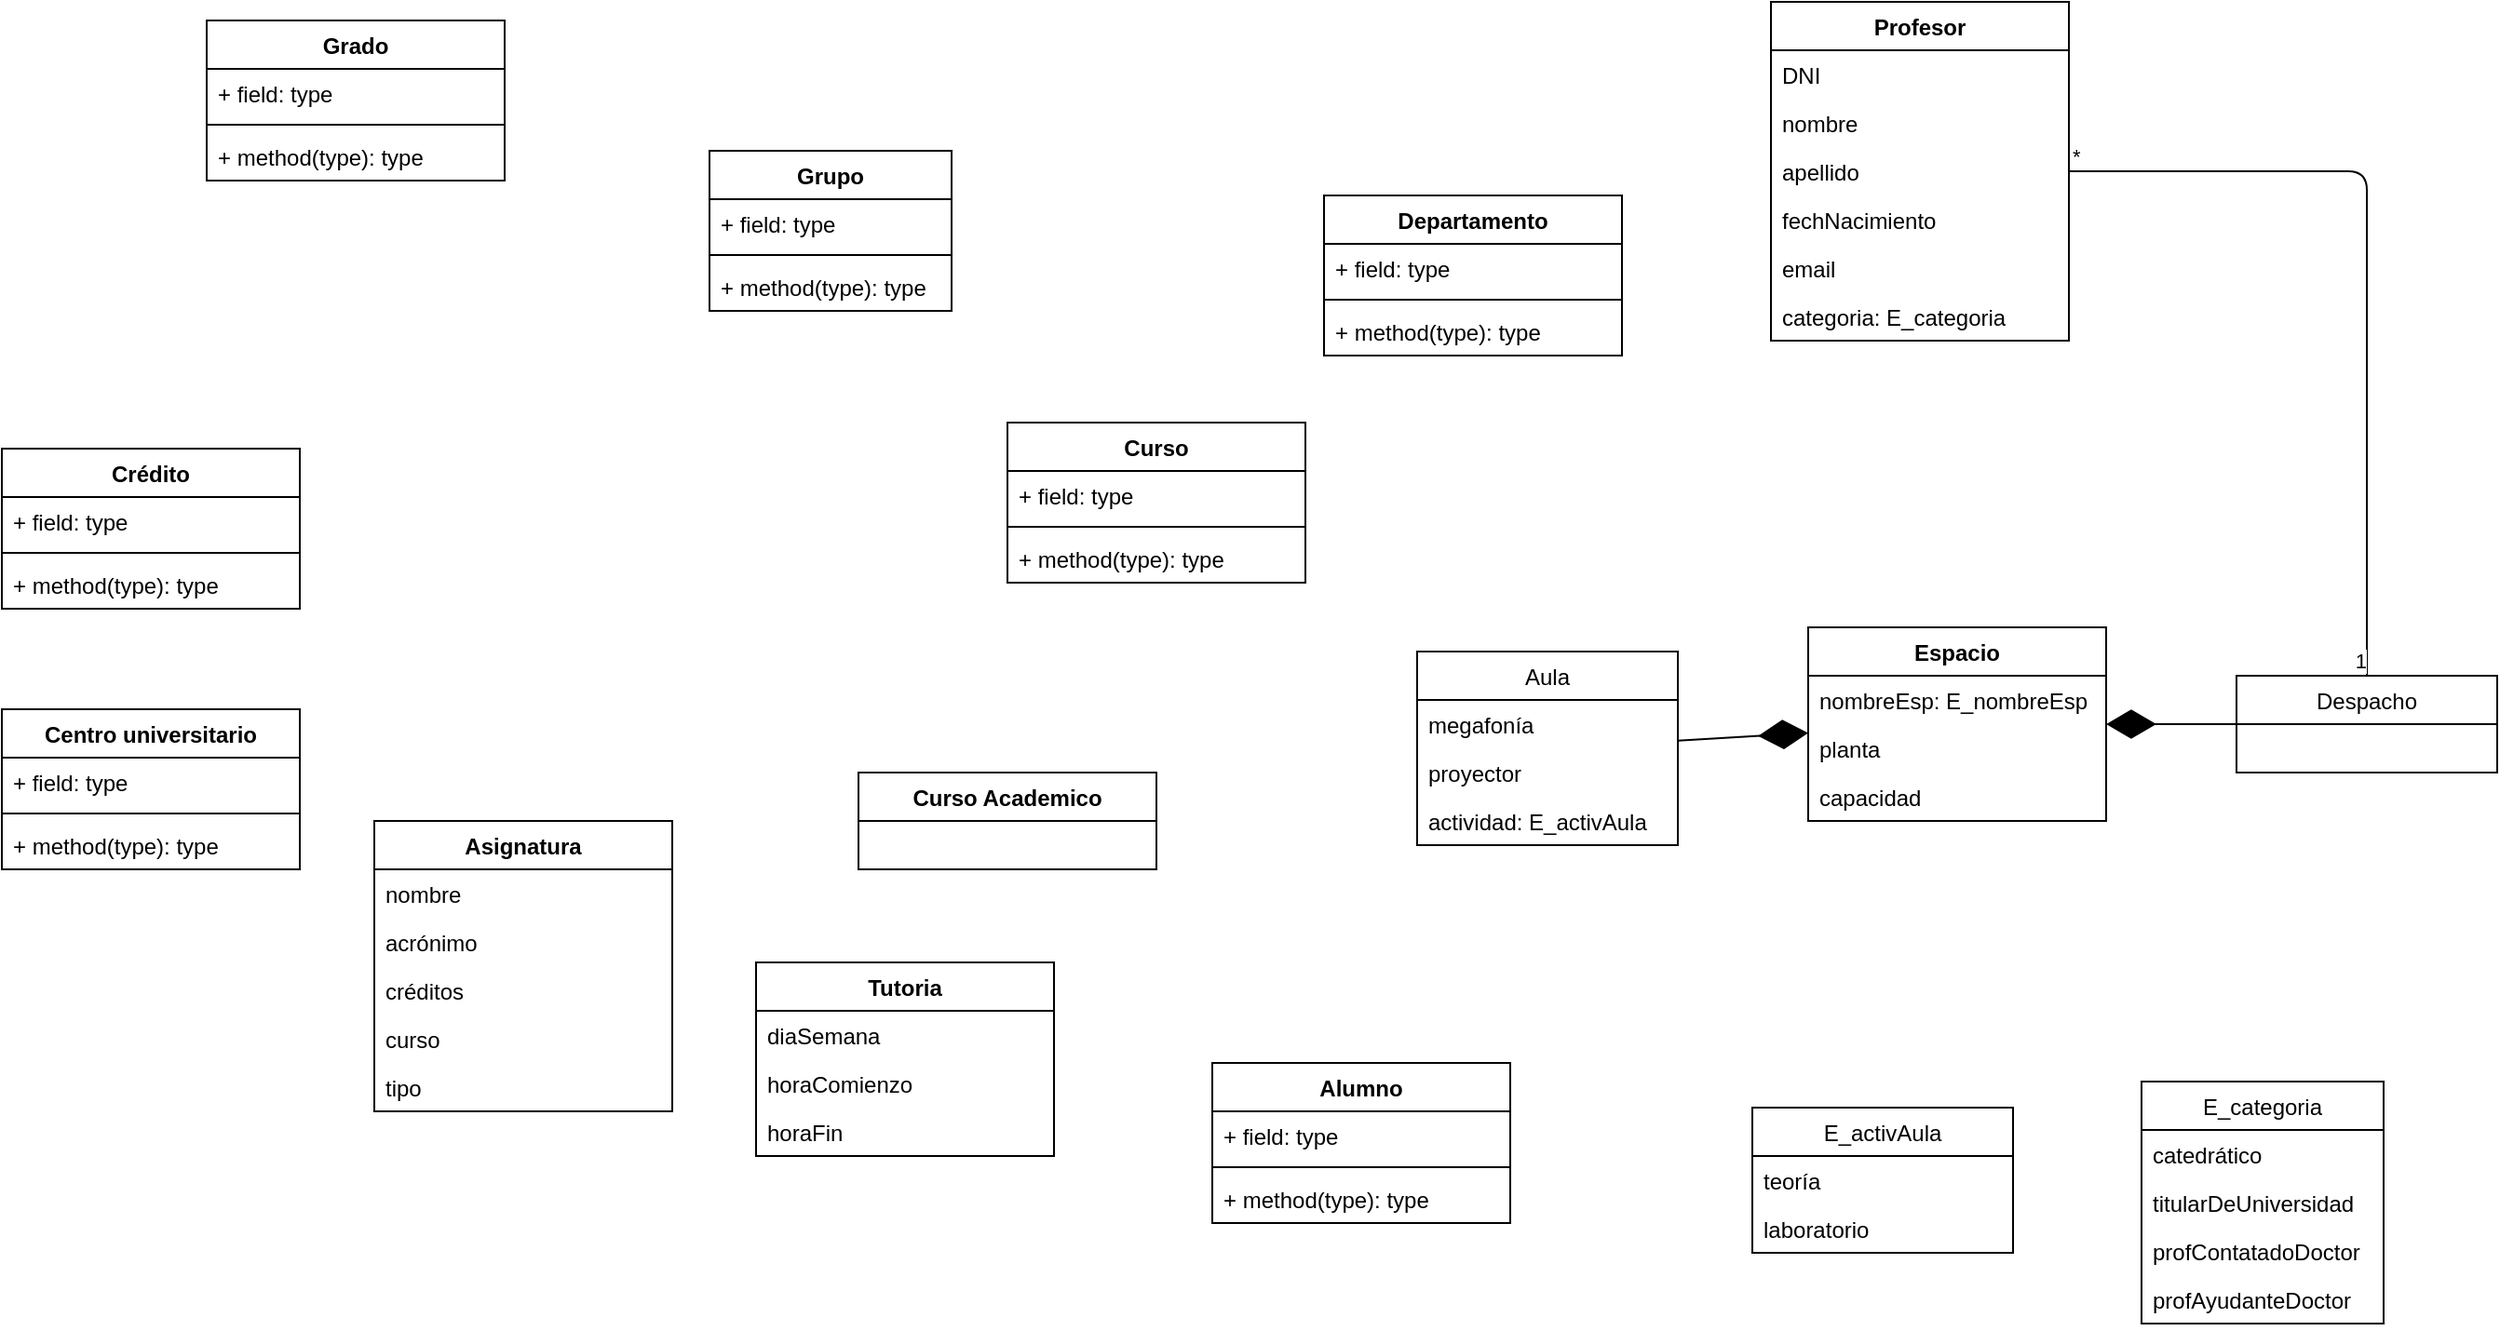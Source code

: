 <mxfile version="13.8.8" type="github">
  <diagram name="Page-1" id="e7e014a7-5840-1c2e-5031-d8a46d1fe8dd">
    <mxGraphModel dx="411" dy="721" grid="1" gridSize="10" guides="1" tooltips="1" connect="1" arrows="1" fold="1" page="1" pageScale="1" pageWidth="1169" pageHeight="826" background="#ffffff" math="0" shadow="0">
      <root>
        <mxCell id="0" />
        <mxCell id="1" parent="0" />
        <mxCell id="M6ggTWckeQVyD1pX4SUF-41" value="Alumno" style="swimlane;fontStyle=1;align=center;verticalAlign=top;childLayout=stackLayout;horizontal=1;startSize=26;horizontalStack=0;resizeParent=1;resizeParentMax=0;resizeLast=0;collapsible=1;marginBottom=0;" vertex="1" parent="1">
          <mxGeometry x="670" y="600" width="160" height="86" as="geometry" />
        </mxCell>
        <mxCell id="M6ggTWckeQVyD1pX4SUF-42" value="+ field: type" style="text;strokeColor=none;fillColor=none;align=left;verticalAlign=top;spacingLeft=4;spacingRight=4;overflow=hidden;rotatable=0;points=[[0,0.5],[1,0.5]];portConstraint=eastwest;" vertex="1" parent="M6ggTWckeQVyD1pX4SUF-41">
          <mxGeometry y="26" width="160" height="26" as="geometry" />
        </mxCell>
        <mxCell id="M6ggTWckeQVyD1pX4SUF-43" value="" style="line;strokeWidth=1;fillColor=none;align=left;verticalAlign=middle;spacingTop=-1;spacingLeft=3;spacingRight=3;rotatable=0;labelPosition=right;points=[];portConstraint=eastwest;" vertex="1" parent="M6ggTWckeQVyD1pX4SUF-41">
          <mxGeometry y="52" width="160" height="8" as="geometry" />
        </mxCell>
        <mxCell id="M6ggTWckeQVyD1pX4SUF-44" value="+ method(type): type" style="text;strokeColor=none;fillColor=none;align=left;verticalAlign=top;spacingLeft=4;spacingRight=4;overflow=hidden;rotatable=0;points=[[0,0.5],[1,0.5]];portConstraint=eastwest;" vertex="1" parent="M6ggTWckeQVyD1pX4SUF-41">
          <mxGeometry y="60" width="160" height="26" as="geometry" />
        </mxCell>
        <mxCell id="M6ggTWckeQVyD1pX4SUF-45" value="Curso Academico" style="swimlane;fontStyle=1;align=center;verticalAlign=top;childLayout=stackLayout;horizontal=1;startSize=26;horizontalStack=0;resizeParent=1;resizeParentMax=0;resizeLast=0;collapsible=1;marginBottom=0;" vertex="1" parent="1">
          <mxGeometry x="480" y="444" width="160" height="52" as="geometry" />
        </mxCell>
        <mxCell id="M6ggTWckeQVyD1pX4SUF-49" value="Asignatura" style="swimlane;fontStyle=1;align=center;verticalAlign=top;childLayout=stackLayout;horizontal=1;startSize=26;horizontalStack=0;resizeParent=1;resizeParentMax=0;resizeLast=0;collapsible=1;marginBottom=0;" vertex="1" parent="1">
          <mxGeometry x="220" y="470" width="160" height="156" as="geometry" />
        </mxCell>
        <mxCell id="M6ggTWckeQVyD1pX4SUF-156" value="nombre" style="text;strokeColor=none;fillColor=none;align=left;verticalAlign=top;spacingLeft=4;spacingRight=4;overflow=hidden;rotatable=0;points=[[0,0.5],[1,0.5]];portConstraint=eastwest;" vertex="1" parent="M6ggTWckeQVyD1pX4SUF-49">
          <mxGeometry y="26" width="160" height="26" as="geometry" />
        </mxCell>
        <mxCell id="M6ggTWckeQVyD1pX4SUF-157" value="acrónimo" style="text;strokeColor=none;fillColor=none;align=left;verticalAlign=top;spacingLeft=4;spacingRight=4;overflow=hidden;rotatable=0;points=[[0,0.5],[1,0.5]];portConstraint=eastwest;" vertex="1" parent="M6ggTWckeQVyD1pX4SUF-49">
          <mxGeometry y="52" width="160" height="26" as="geometry" />
        </mxCell>
        <mxCell id="M6ggTWckeQVyD1pX4SUF-158" value="créditos" style="text;strokeColor=none;fillColor=none;align=left;verticalAlign=top;spacingLeft=4;spacingRight=4;overflow=hidden;rotatable=0;points=[[0,0.5],[1,0.5]];portConstraint=eastwest;" vertex="1" parent="M6ggTWckeQVyD1pX4SUF-49">
          <mxGeometry y="78" width="160" height="26" as="geometry" />
        </mxCell>
        <mxCell id="M6ggTWckeQVyD1pX4SUF-159" value="curso" style="text;strokeColor=none;fillColor=none;align=left;verticalAlign=top;spacingLeft=4;spacingRight=4;overflow=hidden;rotatable=0;points=[[0,0.5],[1,0.5]];portConstraint=eastwest;" vertex="1" parent="M6ggTWckeQVyD1pX4SUF-49">
          <mxGeometry y="104" width="160" height="26" as="geometry" />
        </mxCell>
        <mxCell id="M6ggTWckeQVyD1pX4SUF-50" value="tipo" style="text;strokeColor=none;fillColor=none;align=left;verticalAlign=top;spacingLeft=4;spacingRight=4;overflow=hidden;rotatable=0;points=[[0,0.5],[1,0.5]];portConstraint=eastwest;" vertex="1" parent="M6ggTWckeQVyD1pX4SUF-49">
          <mxGeometry y="130" width="160" height="26" as="geometry" />
        </mxCell>
        <mxCell id="M6ggTWckeQVyD1pX4SUF-53" value="Grado" style="swimlane;fontStyle=1;align=center;verticalAlign=top;childLayout=stackLayout;horizontal=1;startSize=26;horizontalStack=0;resizeParent=1;resizeParentMax=0;resizeLast=0;collapsible=1;marginBottom=0;" vertex="1" parent="1">
          <mxGeometry x="130" y="40" width="160" height="86" as="geometry" />
        </mxCell>
        <mxCell id="M6ggTWckeQVyD1pX4SUF-54" value="+ field: type" style="text;strokeColor=none;fillColor=none;align=left;verticalAlign=top;spacingLeft=4;spacingRight=4;overflow=hidden;rotatable=0;points=[[0,0.5],[1,0.5]];portConstraint=eastwest;" vertex="1" parent="M6ggTWckeQVyD1pX4SUF-53">
          <mxGeometry y="26" width="160" height="26" as="geometry" />
        </mxCell>
        <mxCell id="M6ggTWckeQVyD1pX4SUF-55" value="" style="line;strokeWidth=1;fillColor=none;align=left;verticalAlign=middle;spacingTop=-1;spacingLeft=3;spacingRight=3;rotatable=0;labelPosition=right;points=[];portConstraint=eastwest;" vertex="1" parent="M6ggTWckeQVyD1pX4SUF-53">
          <mxGeometry y="52" width="160" height="8" as="geometry" />
        </mxCell>
        <mxCell id="M6ggTWckeQVyD1pX4SUF-56" value="+ method(type): type" style="text;strokeColor=none;fillColor=none;align=left;verticalAlign=top;spacingLeft=4;spacingRight=4;overflow=hidden;rotatable=0;points=[[0,0.5],[1,0.5]];portConstraint=eastwest;" vertex="1" parent="M6ggTWckeQVyD1pX4SUF-53">
          <mxGeometry y="60" width="160" height="26" as="geometry" />
        </mxCell>
        <mxCell id="M6ggTWckeQVyD1pX4SUF-57" value="Crédito" style="swimlane;fontStyle=1;align=center;verticalAlign=top;childLayout=stackLayout;horizontal=1;startSize=26;horizontalStack=0;resizeParent=1;resizeParentMax=0;resizeLast=0;collapsible=1;marginBottom=0;" vertex="1" parent="1">
          <mxGeometry x="20" y="270" width="160" height="86" as="geometry" />
        </mxCell>
        <mxCell id="M6ggTWckeQVyD1pX4SUF-58" value="+ field: type" style="text;strokeColor=none;fillColor=none;align=left;verticalAlign=top;spacingLeft=4;spacingRight=4;overflow=hidden;rotatable=0;points=[[0,0.5],[1,0.5]];portConstraint=eastwest;" vertex="1" parent="M6ggTWckeQVyD1pX4SUF-57">
          <mxGeometry y="26" width="160" height="26" as="geometry" />
        </mxCell>
        <mxCell id="M6ggTWckeQVyD1pX4SUF-59" value="" style="line;strokeWidth=1;fillColor=none;align=left;verticalAlign=middle;spacingTop=-1;spacingLeft=3;spacingRight=3;rotatable=0;labelPosition=right;points=[];portConstraint=eastwest;" vertex="1" parent="M6ggTWckeQVyD1pX4SUF-57">
          <mxGeometry y="52" width="160" height="8" as="geometry" />
        </mxCell>
        <mxCell id="M6ggTWckeQVyD1pX4SUF-60" value="+ method(type): type" style="text;strokeColor=none;fillColor=none;align=left;verticalAlign=top;spacingLeft=4;spacingRight=4;overflow=hidden;rotatable=0;points=[[0,0.5],[1,0.5]];portConstraint=eastwest;" vertex="1" parent="M6ggTWckeQVyD1pX4SUF-57">
          <mxGeometry y="60" width="160" height="26" as="geometry" />
        </mxCell>
        <mxCell id="M6ggTWckeQVyD1pX4SUF-61" value="Centro universitario" style="swimlane;fontStyle=1;align=center;verticalAlign=top;childLayout=stackLayout;horizontal=1;startSize=26;horizontalStack=0;resizeParent=1;resizeParentMax=0;resizeLast=0;collapsible=1;marginBottom=0;" vertex="1" parent="1">
          <mxGeometry x="20" y="410" width="160" height="86" as="geometry" />
        </mxCell>
        <mxCell id="M6ggTWckeQVyD1pX4SUF-62" value="+ field: type" style="text;strokeColor=none;fillColor=none;align=left;verticalAlign=top;spacingLeft=4;spacingRight=4;overflow=hidden;rotatable=0;points=[[0,0.5],[1,0.5]];portConstraint=eastwest;" vertex="1" parent="M6ggTWckeQVyD1pX4SUF-61">
          <mxGeometry y="26" width="160" height="26" as="geometry" />
        </mxCell>
        <mxCell id="M6ggTWckeQVyD1pX4SUF-63" value="" style="line;strokeWidth=1;fillColor=none;align=left;verticalAlign=middle;spacingTop=-1;spacingLeft=3;spacingRight=3;rotatable=0;labelPosition=right;points=[];portConstraint=eastwest;" vertex="1" parent="M6ggTWckeQVyD1pX4SUF-61">
          <mxGeometry y="52" width="160" height="8" as="geometry" />
        </mxCell>
        <mxCell id="M6ggTWckeQVyD1pX4SUF-64" value="+ method(type): type" style="text;strokeColor=none;fillColor=none;align=left;verticalAlign=top;spacingLeft=4;spacingRight=4;overflow=hidden;rotatable=0;points=[[0,0.5],[1,0.5]];portConstraint=eastwest;" vertex="1" parent="M6ggTWckeQVyD1pX4SUF-61">
          <mxGeometry y="60" width="160" height="26" as="geometry" />
        </mxCell>
        <mxCell id="M6ggTWckeQVyD1pX4SUF-70" value="Espacio" style="swimlane;fontStyle=1;align=center;verticalAlign=top;childLayout=stackLayout;horizontal=1;startSize=26;horizontalStack=0;resizeParent=1;resizeParentMax=0;resizeLast=0;collapsible=1;marginBottom=0;" vertex="1" parent="1">
          <mxGeometry x="990" y="366" width="160" height="104" as="geometry" />
        </mxCell>
        <mxCell id="M6ggTWckeQVyD1pX4SUF-121" value="nombreEsp: E_nombreEsp" style="text;strokeColor=none;fillColor=none;align=left;verticalAlign=top;spacingLeft=4;spacingRight=4;overflow=hidden;rotatable=0;points=[[0,0.5],[1,0.5]];portConstraint=eastwest;" vertex="1" parent="M6ggTWckeQVyD1pX4SUF-70">
          <mxGeometry y="26" width="160" height="26" as="geometry" />
        </mxCell>
        <mxCell id="M6ggTWckeQVyD1pX4SUF-122" value="planta" style="text;strokeColor=none;fillColor=none;align=left;verticalAlign=top;spacingLeft=4;spacingRight=4;overflow=hidden;rotatable=0;points=[[0,0.5],[1,0.5]];portConstraint=eastwest;" vertex="1" parent="M6ggTWckeQVyD1pX4SUF-70">
          <mxGeometry y="52" width="160" height="26" as="geometry" />
        </mxCell>
        <mxCell id="M6ggTWckeQVyD1pX4SUF-71" value="capacidad" style="text;strokeColor=none;fillColor=none;align=left;verticalAlign=top;spacingLeft=4;spacingRight=4;overflow=hidden;rotatable=0;points=[[0,0.5],[1,0.5]];portConstraint=eastwest;" vertex="1" parent="M6ggTWckeQVyD1pX4SUF-70">
          <mxGeometry y="78" width="160" height="26" as="geometry" />
        </mxCell>
        <mxCell id="M6ggTWckeQVyD1pX4SUF-74" value="Departamento" style="swimlane;fontStyle=1;align=center;verticalAlign=top;childLayout=stackLayout;horizontal=1;startSize=26;horizontalStack=0;resizeParent=1;resizeParentMax=0;resizeLast=0;collapsible=1;marginBottom=0;" vertex="1" parent="1">
          <mxGeometry x="730" y="134" width="160" height="86" as="geometry" />
        </mxCell>
        <mxCell id="M6ggTWckeQVyD1pX4SUF-75" value="+ field: type" style="text;strokeColor=none;fillColor=none;align=left;verticalAlign=top;spacingLeft=4;spacingRight=4;overflow=hidden;rotatable=0;points=[[0,0.5],[1,0.5]];portConstraint=eastwest;" vertex="1" parent="M6ggTWckeQVyD1pX4SUF-74">
          <mxGeometry y="26" width="160" height="26" as="geometry" />
        </mxCell>
        <mxCell id="M6ggTWckeQVyD1pX4SUF-76" value="" style="line;strokeWidth=1;fillColor=none;align=left;verticalAlign=middle;spacingTop=-1;spacingLeft=3;spacingRight=3;rotatable=0;labelPosition=right;points=[];portConstraint=eastwest;" vertex="1" parent="M6ggTWckeQVyD1pX4SUF-74">
          <mxGeometry y="52" width="160" height="8" as="geometry" />
        </mxCell>
        <mxCell id="M6ggTWckeQVyD1pX4SUF-77" value="+ method(type): type" style="text;strokeColor=none;fillColor=none;align=left;verticalAlign=top;spacingLeft=4;spacingRight=4;overflow=hidden;rotatable=0;points=[[0,0.5],[1,0.5]];portConstraint=eastwest;" vertex="1" parent="M6ggTWckeQVyD1pX4SUF-74">
          <mxGeometry y="60" width="160" height="26" as="geometry" />
        </mxCell>
        <mxCell id="M6ggTWckeQVyD1pX4SUF-78" value="Grupo" style="swimlane;fontStyle=1;align=center;verticalAlign=top;childLayout=stackLayout;horizontal=1;startSize=26;horizontalStack=0;resizeParent=1;resizeParentMax=0;resizeLast=0;collapsible=1;marginBottom=0;" vertex="1" parent="1">
          <mxGeometry x="400" y="110" width="130" height="86" as="geometry" />
        </mxCell>
        <mxCell id="M6ggTWckeQVyD1pX4SUF-79" value="+ field: type" style="text;strokeColor=none;fillColor=none;align=left;verticalAlign=top;spacingLeft=4;spacingRight=4;overflow=hidden;rotatable=0;points=[[0,0.5],[1,0.5]];portConstraint=eastwest;" vertex="1" parent="M6ggTWckeQVyD1pX4SUF-78">
          <mxGeometry y="26" width="130" height="26" as="geometry" />
        </mxCell>
        <mxCell id="M6ggTWckeQVyD1pX4SUF-80" value="" style="line;strokeWidth=1;fillColor=none;align=left;verticalAlign=middle;spacingTop=-1;spacingLeft=3;spacingRight=3;rotatable=0;labelPosition=right;points=[];portConstraint=eastwest;" vertex="1" parent="M6ggTWckeQVyD1pX4SUF-78">
          <mxGeometry y="52" width="130" height="8" as="geometry" />
        </mxCell>
        <mxCell id="M6ggTWckeQVyD1pX4SUF-81" value="+ method(type): type" style="text;strokeColor=none;fillColor=none;align=left;verticalAlign=top;spacingLeft=4;spacingRight=4;overflow=hidden;rotatable=0;points=[[0,0.5],[1,0.5]];portConstraint=eastwest;" vertex="1" parent="M6ggTWckeQVyD1pX4SUF-78">
          <mxGeometry y="60" width="130" height="26" as="geometry" />
        </mxCell>
        <mxCell id="M6ggTWckeQVyD1pX4SUF-82" value="Profesor" style="swimlane;fontStyle=1;align=center;verticalAlign=top;childLayout=stackLayout;horizontal=1;startSize=26;horizontalStack=0;resizeParent=1;resizeParentMax=0;resizeLast=0;collapsible=1;marginBottom=0;" vertex="1" parent="1">
          <mxGeometry x="970" y="30" width="160" height="182" as="geometry" />
        </mxCell>
        <mxCell id="M6ggTWckeQVyD1pX4SUF-83" value="DNI" style="text;strokeColor=none;fillColor=none;align=left;verticalAlign=top;spacingLeft=4;spacingRight=4;overflow=hidden;rotatable=0;points=[[0,0.5],[1,0.5]];portConstraint=eastwest;" vertex="1" parent="M6ggTWckeQVyD1pX4SUF-82">
          <mxGeometry y="26" width="160" height="26" as="geometry" />
        </mxCell>
        <mxCell id="M6ggTWckeQVyD1pX4SUF-95" value="nombre" style="text;strokeColor=none;fillColor=none;align=left;verticalAlign=top;spacingLeft=4;spacingRight=4;overflow=hidden;rotatable=0;points=[[0,0.5],[1,0.5]];portConstraint=eastwest;" vertex="1" parent="M6ggTWckeQVyD1pX4SUF-82">
          <mxGeometry y="52" width="160" height="26" as="geometry" />
        </mxCell>
        <mxCell id="M6ggTWckeQVyD1pX4SUF-96" value="apellido" style="text;strokeColor=none;fillColor=none;align=left;verticalAlign=top;spacingLeft=4;spacingRight=4;overflow=hidden;rotatable=0;points=[[0,0.5],[1,0.5]];portConstraint=eastwest;" vertex="1" parent="M6ggTWckeQVyD1pX4SUF-82">
          <mxGeometry y="78" width="160" height="26" as="geometry" />
        </mxCell>
        <mxCell id="M6ggTWckeQVyD1pX4SUF-97" value="fechNacimiento" style="text;strokeColor=none;fillColor=none;align=left;verticalAlign=top;spacingLeft=4;spacingRight=4;overflow=hidden;rotatable=0;points=[[0,0.5],[1,0.5]];portConstraint=eastwest;" vertex="1" parent="M6ggTWckeQVyD1pX4SUF-82">
          <mxGeometry y="104" width="160" height="26" as="geometry" />
        </mxCell>
        <mxCell id="M6ggTWckeQVyD1pX4SUF-98" value="email" style="text;strokeColor=none;fillColor=none;align=left;verticalAlign=top;spacingLeft=4;spacingRight=4;overflow=hidden;rotatable=0;points=[[0,0.5],[1,0.5]];portConstraint=eastwest;" vertex="1" parent="M6ggTWckeQVyD1pX4SUF-82">
          <mxGeometry y="130" width="160" height="26" as="geometry" />
        </mxCell>
        <mxCell id="M6ggTWckeQVyD1pX4SUF-99" value="categoria: E_categoria" style="text;strokeColor=none;fillColor=none;align=left;verticalAlign=top;spacingLeft=4;spacingRight=4;overflow=hidden;rotatable=0;points=[[0,0.5],[1,0.5]];portConstraint=eastwest;" vertex="1" parent="M6ggTWckeQVyD1pX4SUF-82">
          <mxGeometry y="156" width="160" height="26" as="geometry" />
        </mxCell>
        <mxCell id="M6ggTWckeQVyD1pX4SUF-87" value="Tutoria" style="swimlane;fontStyle=1;align=center;verticalAlign=top;childLayout=stackLayout;horizontal=1;startSize=26;horizontalStack=0;resizeParent=1;resizeParentMax=0;resizeLast=0;collapsible=1;marginBottom=0;" vertex="1" parent="1">
          <mxGeometry x="425" y="546" width="160" height="104" as="geometry" />
        </mxCell>
        <mxCell id="M6ggTWckeQVyD1pX4SUF-123" value="diaSemana" style="text;strokeColor=none;fillColor=none;align=left;verticalAlign=top;spacingLeft=4;spacingRight=4;overflow=hidden;rotatable=0;points=[[0,0.5],[1,0.5]];portConstraint=eastwest;" vertex="1" parent="M6ggTWckeQVyD1pX4SUF-87">
          <mxGeometry y="26" width="160" height="26" as="geometry" />
        </mxCell>
        <mxCell id="M6ggTWckeQVyD1pX4SUF-126" value="horaComienzo" style="text;strokeColor=none;fillColor=none;align=left;verticalAlign=top;spacingLeft=4;spacingRight=4;overflow=hidden;rotatable=0;points=[[0,0.5],[1,0.5]];portConstraint=eastwest;" vertex="1" parent="M6ggTWckeQVyD1pX4SUF-87">
          <mxGeometry y="52" width="160" height="26" as="geometry" />
        </mxCell>
        <mxCell id="M6ggTWckeQVyD1pX4SUF-88" value="horaFin" style="text;strokeColor=none;fillColor=none;align=left;verticalAlign=top;spacingLeft=4;spacingRight=4;overflow=hidden;rotatable=0;points=[[0,0.5],[1,0.5]];portConstraint=eastwest;" vertex="1" parent="M6ggTWckeQVyD1pX4SUF-87">
          <mxGeometry y="78" width="160" height="26" as="geometry" />
        </mxCell>
        <mxCell id="M6ggTWckeQVyD1pX4SUF-91" value="Curso" style="swimlane;fontStyle=1;align=center;verticalAlign=top;childLayout=stackLayout;horizontal=1;startSize=26;horizontalStack=0;resizeParent=1;resizeParentMax=0;resizeLast=0;collapsible=1;marginBottom=0;" vertex="1" parent="1">
          <mxGeometry x="560" y="256" width="160" height="86" as="geometry" />
        </mxCell>
        <mxCell id="M6ggTWckeQVyD1pX4SUF-92" value="+ field: type" style="text;strokeColor=none;fillColor=none;align=left;verticalAlign=top;spacingLeft=4;spacingRight=4;overflow=hidden;rotatable=0;points=[[0,0.5],[1,0.5]];portConstraint=eastwest;" vertex="1" parent="M6ggTWckeQVyD1pX4SUF-91">
          <mxGeometry y="26" width="160" height="26" as="geometry" />
        </mxCell>
        <mxCell id="M6ggTWckeQVyD1pX4SUF-93" value="" style="line;strokeWidth=1;fillColor=none;align=left;verticalAlign=middle;spacingTop=-1;spacingLeft=3;spacingRight=3;rotatable=0;labelPosition=right;points=[];portConstraint=eastwest;" vertex="1" parent="M6ggTWckeQVyD1pX4SUF-91">
          <mxGeometry y="52" width="160" height="8" as="geometry" />
        </mxCell>
        <mxCell id="M6ggTWckeQVyD1pX4SUF-94" value="+ method(type): type" style="text;strokeColor=none;fillColor=none;align=left;verticalAlign=top;spacingLeft=4;spacingRight=4;overflow=hidden;rotatable=0;points=[[0,0.5],[1,0.5]];portConstraint=eastwest;" vertex="1" parent="M6ggTWckeQVyD1pX4SUF-91">
          <mxGeometry y="60" width="160" height="26" as="geometry" />
        </mxCell>
        <mxCell id="M6ggTWckeQVyD1pX4SUF-113" value="E_categoria" style="swimlane;fontStyle=0;childLayout=stackLayout;horizontal=1;startSize=26;fillColor=none;horizontalStack=0;resizeParent=1;resizeParentMax=0;resizeLast=0;collapsible=1;marginBottom=0;" vertex="1" parent="1">
          <mxGeometry x="1169" y="610" width="130" height="130" as="geometry" />
        </mxCell>
        <mxCell id="M6ggTWckeQVyD1pX4SUF-114" value="catedrático" style="text;strokeColor=none;fillColor=none;align=left;verticalAlign=top;spacingLeft=4;spacingRight=4;overflow=hidden;rotatable=0;points=[[0,0.5],[1,0.5]];portConstraint=eastwest;" vertex="1" parent="M6ggTWckeQVyD1pX4SUF-113">
          <mxGeometry y="26" width="130" height="26" as="geometry" />
        </mxCell>
        <mxCell id="M6ggTWckeQVyD1pX4SUF-117" value="titularDeUniversidad" style="text;strokeColor=none;fillColor=none;align=left;verticalAlign=top;spacingLeft=4;spacingRight=4;overflow=hidden;rotatable=0;points=[[0,0.5],[1,0.5]];portConstraint=eastwest;" vertex="1" parent="M6ggTWckeQVyD1pX4SUF-113">
          <mxGeometry y="52" width="130" height="26" as="geometry" />
        </mxCell>
        <mxCell id="M6ggTWckeQVyD1pX4SUF-115" value="profContatadoDoctor" style="text;strokeColor=none;fillColor=none;align=left;verticalAlign=top;spacingLeft=4;spacingRight=4;overflow=hidden;rotatable=0;points=[[0,0.5],[1,0.5]];portConstraint=eastwest;" vertex="1" parent="M6ggTWckeQVyD1pX4SUF-113">
          <mxGeometry y="78" width="130" height="26" as="geometry" />
        </mxCell>
        <mxCell id="M6ggTWckeQVyD1pX4SUF-116" value="profAyudanteDoctor" style="text;strokeColor=none;fillColor=none;align=left;verticalAlign=top;spacingLeft=4;spacingRight=4;overflow=hidden;rotatable=0;points=[[0,0.5],[1,0.5]];portConstraint=eastwest;" vertex="1" parent="M6ggTWckeQVyD1pX4SUF-113">
          <mxGeometry y="104" width="130" height="26" as="geometry" />
        </mxCell>
        <mxCell id="M6ggTWckeQVyD1pX4SUF-135" value="Aula" style="swimlane;fontStyle=0;childLayout=stackLayout;horizontal=1;startSize=26;fillColor=none;horizontalStack=0;resizeParent=1;resizeParentMax=0;resizeLast=0;collapsible=1;marginBottom=0;" vertex="1" parent="1">
          <mxGeometry x="780" y="379" width="140" height="104" as="geometry" />
        </mxCell>
        <mxCell id="M6ggTWckeQVyD1pX4SUF-136" value="megafonía" style="text;strokeColor=none;fillColor=none;align=left;verticalAlign=top;spacingLeft=4;spacingRight=4;overflow=hidden;rotatable=0;points=[[0,0.5],[1,0.5]];portConstraint=eastwest;" vertex="1" parent="M6ggTWckeQVyD1pX4SUF-135">
          <mxGeometry y="26" width="140" height="26" as="geometry" />
        </mxCell>
        <mxCell id="M6ggTWckeQVyD1pX4SUF-151" value="proyector" style="text;strokeColor=none;fillColor=none;align=left;verticalAlign=top;spacingLeft=4;spacingRight=4;overflow=hidden;rotatable=0;points=[[0,0.5],[1,0.5]];portConstraint=eastwest;" vertex="1" parent="M6ggTWckeQVyD1pX4SUF-135">
          <mxGeometry y="52" width="140" height="26" as="geometry" />
        </mxCell>
        <mxCell id="M6ggTWckeQVyD1pX4SUF-137" value="actividad: E_activAula" style="text;strokeColor=none;fillColor=none;align=left;verticalAlign=top;spacingLeft=4;spacingRight=4;overflow=hidden;rotatable=0;points=[[0,0.5],[1,0.5]];portConstraint=eastwest;" vertex="1" parent="M6ggTWckeQVyD1pX4SUF-135">
          <mxGeometry y="78" width="140" height="26" as="geometry" />
        </mxCell>
        <mxCell id="M6ggTWckeQVyD1pX4SUF-139" value="Despacho" style="swimlane;fontStyle=0;childLayout=stackLayout;horizontal=1;startSize=26;fillColor=none;horizontalStack=0;resizeParent=1;resizeParentMax=0;resizeLast=0;collapsible=1;marginBottom=0;" vertex="1" parent="1">
          <mxGeometry x="1220" y="392" width="140" height="52" as="geometry" />
        </mxCell>
        <mxCell id="M6ggTWckeQVyD1pX4SUF-145" value="" style="endArrow=diamondThin;endFill=1;endSize=24;html=1;" edge="1" parent="1" source="M6ggTWckeQVyD1pX4SUF-139" target="M6ggTWckeQVyD1pX4SUF-70">
          <mxGeometry width="160" relative="1" as="geometry">
            <mxPoint x="620" y="390" as="sourcePoint" />
            <mxPoint x="780" y="390" as="targetPoint" />
          </mxGeometry>
        </mxCell>
        <mxCell id="M6ggTWckeQVyD1pX4SUF-147" value="" style="endArrow=diamondThin;endFill=1;endSize=24;html=1;" edge="1" parent="1" source="M6ggTWckeQVyD1pX4SUF-135" target="M6ggTWckeQVyD1pX4SUF-70">
          <mxGeometry width="160" relative="1" as="geometry">
            <mxPoint x="620" y="370" as="sourcePoint" />
            <mxPoint x="780" y="370" as="targetPoint" />
          </mxGeometry>
        </mxCell>
        <mxCell id="M6ggTWckeQVyD1pX4SUF-148" value="" style="endArrow=none;html=1;edgeStyle=orthogonalEdgeStyle;" edge="1" parent="1" source="M6ggTWckeQVyD1pX4SUF-82" target="M6ggTWckeQVyD1pX4SUF-139">
          <mxGeometry relative="1" as="geometry">
            <mxPoint x="620" y="370" as="sourcePoint" />
            <mxPoint x="780" y="370" as="targetPoint" />
          </mxGeometry>
        </mxCell>
        <mxCell id="M6ggTWckeQVyD1pX4SUF-149" value="*" style="edgeLabel;resizable=0;html=1;align=left;verticalAlign=bottom;" connectable="0" vertex="1" parent="M6ggTWckeQVyD1pX4SUF-148">
          <mxGeometry x="-1" relative="1" as="geometry" />
        </mxCell>
        <mxCell id="M6ggTWckeQVyD1pX4SUF-150" value="1" style="edgeLabel;resizable=0;html=1;align=right;verticalAlign=bottom;" connectable="0" vertex="1" parent="M6ggTWckeQVyD1pX4SUF-148">
          <mxGeometry x="1" relative="1" as="geometry" />
        </mxCell>
        <mxCell id="M6ggTWckeQVyD1pX4SUF-152" value="E_activAula" style="swimlane;fontStyle=0;childLayout=stackLayout;horizontal=1;startSize=26;fillColor=none;horizontalStack=0;resizeParent=1;resizeParentMax=0;resizeLast=0;collapsible=1;marginBottom=0;" vertex="1" parent="1">
          <mxGeometry x="960" y="624" width="140" height="78" as="geometry" />
        </mxCell>
        <mxCell id="M6ggTWckeQVyD1pX4SUF-153" value="teoría" style="text;strokeColor=none;fillColor=none;align=left;verticalAlign=top;spacingLeft=4;spacingRight=4;overflow=hidden;rotatable=0;points=[[0,0.5],[1,0.5]];portConstraint=eastwest;" vertex="1" parent="M6ggTWckeQVyD1pX4SUF-152">
          <mxGeometry y="26" width="140" height="26" as="geometry" />
        </mxCell>
        <mxCell id="M6ggTWckeQVyD1pX4SUF-154" value="laboratorio" style="text;strokeColor=none;fillColor=none;align=left;verticalAlign=top;spacingLeft=4;spacingRight=4;overflow=hidden;rotatable=0;points=[[0,0.5],[1,0.5]];portConstraint=eastwest;" vertex="1" parent="M6ggTWckeQVyD1pX4SUF-152">
          <mxGeometry y="52" width="140" height="26" as="geometry" />
        </mxCell>
      </root>
    </mxGraphModel>
  </diagram>
</mxfile>
